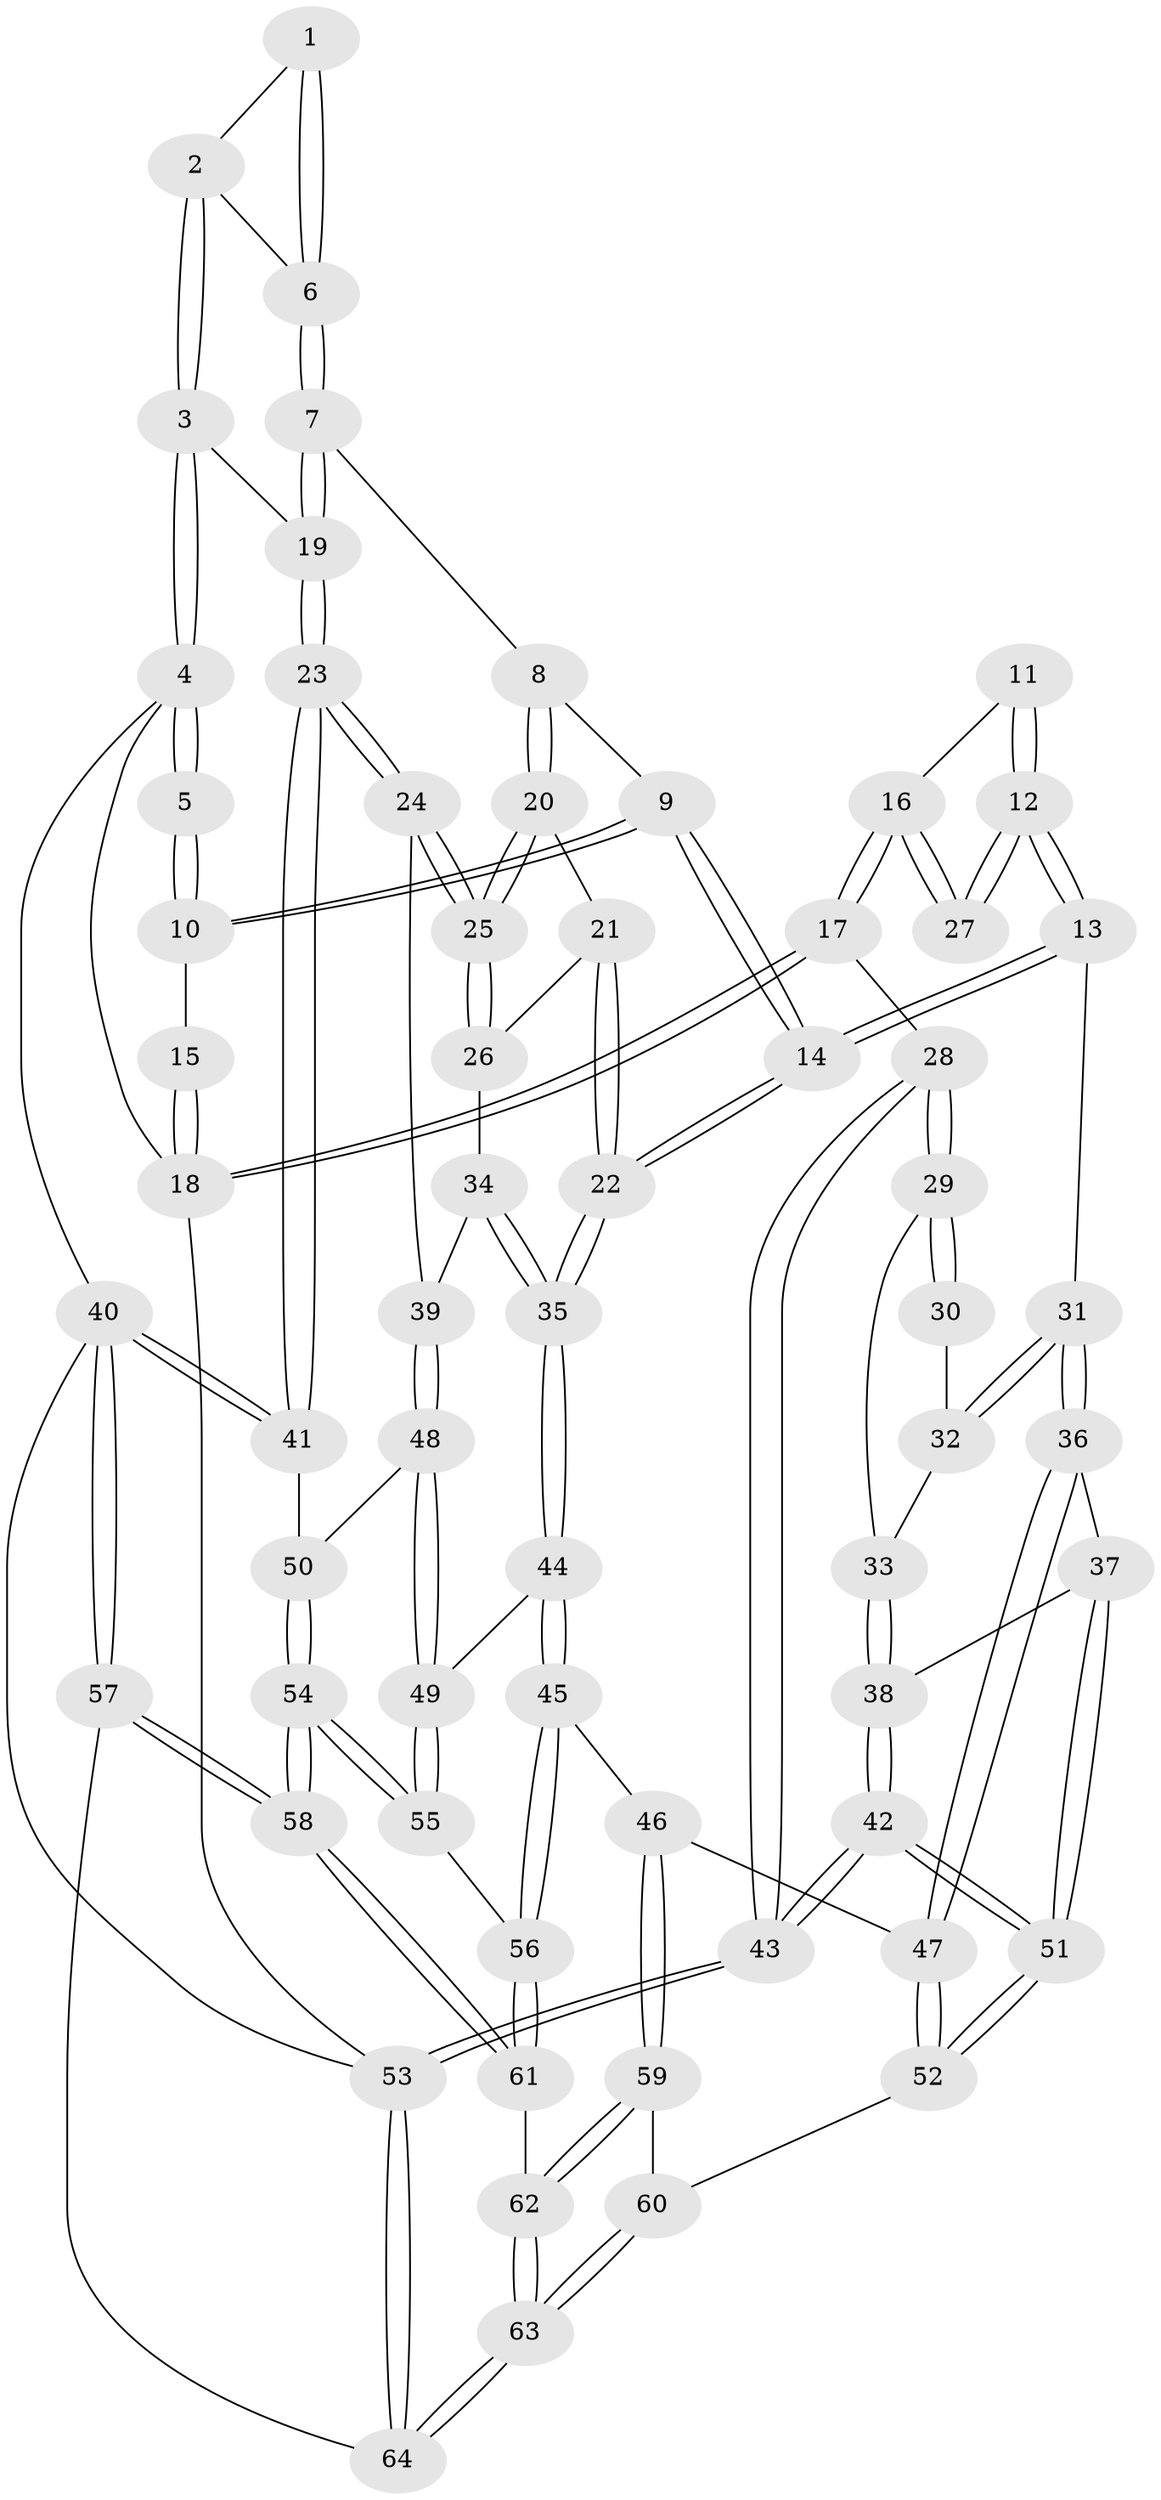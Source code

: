 // Generated by graph-tools (version 1.1) at 2025/12/02/27/25 16:12:00]
// undirected, 64 vertices, 157 edges
graph export_dot {
graph [start="1"]
  node [color=gray90,style=filled];
  1 [pos="+0.8693297061645944+0"];
  2 [pos="+0.9402380906350403+0.04577861414213411"];
  3 [pos="+1+0.13227117035063912"];
  4 [pos="+1+0"];
  5 [pos="+0.8163926720653607+0"];
  6 [pos="+0.8613665976716628+0.12062624247886729"];
  7 [pos="+0.8358499114525376+0.1612539002818857"];
  8 [pos="+0.8331240872141319+0.1627626850015923"];
  9 [pos="+0.5657508924269655+0"];
  10 [pos="+0.5647773129201884+0"];
  11 [pos="+0.18828922657395636+0.03116681016067509"];
  12 [pos="+0.2331280816525873+0.23092306112670813"];
  13 [pos="+0.3441976728247168+0.30252047948706806"];
  14 [pos="+0.4562230638822657+0.3036452730614369"];
  15 [pos="+0.1849652902510104+0"];
  16 [pos="+0+0.17255206752698538"];
  17 [pos="+0+0.14618313706085215"];
  18 [pos="+0+0"];
  19 [pos="+1+0.1638127014023656"];
  20 [pos="+0.8212559980485438+0.2010340007032966"];
  21 [pos="+0.8077544039188562+0.21611616561286284"];
  22 [pos="+0.47240326705266245+0.3199710869986387"];
  23 [pos="+1+0.40776416990647624"];
  24 [pos="+1+0.4035349472061901"];
  25 [pos="+1+0.39614933268965974"];
  26 [pos="+0.8334099443580917+0.38279153020282086"];
  27 [pos="+0.07574213751978871+0.2350752270331783"];
  28 [pos="+0+0.44974541267255186"];
  29 [pos="+0+0.43130862010584753"];
  30 [pos="+0.06245981107409722+0.32962056140441576"];
  31 [pos="+0.27446732905573024+0.37833634476225975"];
  32 [pos="+0.0836864782148937+0.4182237729726428"];
  33 [pos="+0.058542932321579526+0.44244780113596244"];
  34 [pos="+0.7996544146309303+0.413514939143487"];
  35 [pos="+0.5330299157673009+0.44695696087526315"];
  36 [pos="+0.18218523469184097+0.5549519414316441"];
  37 [pos="+0.16971311734281982+0.5604859285962144"];
  38 [pos="+0.0703446334371204+0.4684928106435088"];
  39 [pos="+0.8528663691539298+0.5291869770671797"];
  40 [pos="+1+1"];
  41 [pos="+1+0.5181972028642557"];
  42 [pos="+0+0.8963111396504156"];
  43 [pos="+0+0.9176266028963438"];
  44 [pos="+0.5392775322823423+0.5111558731035251"];
  45 [pos="+0.5264135715200268+0.5433617783201532"];
  46 [pos="+0.41242662615548076+0.6588689320646552"];
  47 [pos="+0.3381173229668787+0.6703889244245018"];
  48 [pos="+0.8213387782737+0.6150165581961186"];
  49 [pos="+0.7987601265603628+0.6355071241106481"];
  50 [pos="+0.9814111156508228+0.6065447679410365"];
  51 [pos="+0+0.8775938120507855"];
  52 [pos="+0.16401053655970774+0.838789900309051"];
  53 [pos="+0+1"];
  54 [pos="+0.8754513697106371+0.8412337539923349"];
  55 [pos="+0.8255217361946953+0.7905680315950788"];
  56 [pos="+0.6294841381573071+0.8023576231677505"];
  57 [pos="+1+1"];
  58 [pos="+0.9877548326384417+0.9908899102697638"];
  59 [pos="+0.4388005004032514+0.8539632362470124"];
  60 [pos="+0.21344923863552603+0.8598570585475429"];
  61 [pos="+0.5517426486250672+0.9157461566811218"];
  62 [pos="+0.5118551956429532+0.9450832188091347"];
  63 [pos="+0.4689993393762265+1"];
  64 [pos="+0.4692561704641428+1"];
  1 -- 2;
  1 -- 6;
  1 -- 6;
  2 -- 3;
  2 -- 3;
  2 -- 6;
  3 -- 4;
  3 -- 4;
  3 -- 19;
  4 -- 5;
  4 -- 5;
  4 -- 18;
  4 -- 40;
  5 -- 10;
  5 -- 10;
  6 -- 7;
  6 -- 7;
  7 -- 8;
  7 -- 19;
  7 -- 19;
  8 -- 9;
  8 -- 20;
  8 -- 20;
  9 -- 10;
  9 -- 10;
  9 -- 14;
  9 -- 14;
  10 -- 15;
  11 -- 12;
  11 -- 12;
  11 -- 16;
  12 -- 13;
  12 -- 13;
  12 -- 27;
  12 -- 27;
  13 -- 14;
  13 -- 14;
  13 -- 31;
  14 -- 22;
  14 -- 22;
  15 -- 18;
  15 -- 18;
  16 -- 17;
  16 -- 17;
  16 -- 27;
  16 -- 27;
  17 -- 18;
  17 -- 18;
  17 -- 28;
  18 -- 53;
  19 -- 23;
  19 -- 23;
  20 -- 21;
  20 -- 25;
  20 -- 25;
  21 -- 22;
  21 -- 22;
  21 -- 26;
  22 -- 35;
  22 -- 35;
  23 -- 24;
  23 -- 24;
  23 -- 41;
  23 -- 41;
  24 -- 25;
  24 -- 25;
  24 -- 39;
  25 -- 26;
  25 -- 26;
  26 -- 34;
  28 -- 29;
  28 -- 29;
  28 -- 43;
  28 -- 43;
  29 -- 30;
  29 -- 30;
  29 -- 33;
  30 -- 32;
  31 -- 32;
  31 -- 32;
  31 -- 36;
  31 -- 36;
  32 -- 33;
  33 -- 38;
  33 -- 38;
  34 -- 35;
  34 -- 35;
  34 -- 39;
  35 -- 44;
  35 -- 44;
  36 -- 37;
  36 -- 47;
  36 -- 47;
  37 -- 38;
  37 -- 51;
  37 -- 51;
  38 -- 42;
  38 -- 42;
  39 -- 48;
  39 -- 48;
  40 -- 41;
  40 -- 41;
  40 -- 57;
  40 -- 57;
  40 -- 53;
  41 -- 50;
  42 -- 43;
  42 -- 43;
  42 -- 51;
  42 -- 51;
  43 -- 53;
  43 -- 53;
  44 -- 45;
  44 -- 45;
  44 -- 49;
  45 -- 46;
  45 -- 56;
  45 -- 56;
  46 -- 47;
  46 -- 59;
  46 -- 59;
  47 -- 52;
  47 -- 52;
  48 -- 49;
  48 -- 49;
  48 -- 50;
  49 -- 55;
  49 -- 55;
  50 -- 54;
  50 -- 54;
  51 -- 52;
  51 -- 52;
  52 -- 60;
  53 -- 64;
  53 -- 64;
  54 -- 55;
  54 -- 55;
  54 -- 58;
  54 -- 58;
  55 -- 56;
  56 -- 61;
  56 -- 61;
  57 -- 58;
  57 -- 58;
  57 -- 64;
  58 -- 61;
  58 -- 61;
  59 -- 60;
  59 -- 62;
  59 -- 62;
  60 -- 63;
  60 -- 63;
  61 -- 62;
  62 -- 63;
  62 -- 63;
  63 -- 64;
  63 -- 64;
}
